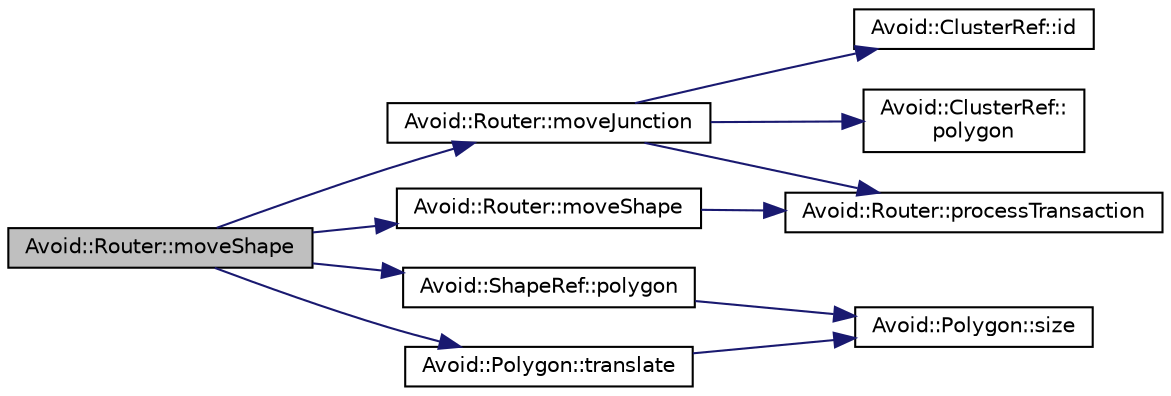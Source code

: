 digraph "Avoid::Router::moveShape"
{
  edge [fontname="Helvetica",fontsize="10",labelfontname="Helvetica",labelfontsize="10"];
  node [fontname="Helvetica",fontsize="10",shape=record];
  rankdir="LR";
  Node41 [label="Avoid::Router::moveShape",height=0.2,width=0.4,color="black", fillcolor="grey75", style="filled", fontcolor="black"];
  Node41 -> Node42 [color="midnightblue",fontsize="10",style="solid",fontname="Helvetica"];
  Node42 [label="Avoid::Router::moveJunction",height=0.2,width=0.4,color="black", fillcolor="white", style="filled",URL="$classAvoid_1_1Router.html#a08021cac275575c7795e2005e5eadb9a",tooltip="Move an existing junction within the router scene. "];
  Node42 -> Node43 [color="midnightblue",fontsize="10",style="solid",fontname="Helvetica"];
  Node43 [label="Avoid::ClusterRef::id",height=0.2,width=0.4,color="black", fillcolor="white", style="filled",URL="$classAvoid_1_1ClusterRef.html#a7a25b0c34cdad039906693265a9caac8",tooltip="Returns the ID of this cluster. "];
  Node42 -> Node44 [color="midnightblue",fontsize="10",style="solid",fontname="Helvetica"];
  Node44 [label="Avoid::ClusterRef::\lpolygon",height=0.2,width=0.4,color="black", fillcolor="white", style="filled",URL="$classAvoid_1_1ClusterRef.html#acd1fa20b079253d53d27abf50d2a8933",tooltip="Returns a reference to the polygon boundary of this cluster. "];
  Node42 -> Node45 [color="midnightblue",fontsize="10",style="solid",fontname="Helvetica"];
  Node45 [label="Avoid::Router::processTransaction",height=0.2,width=0.4,color="black", fillcolor="white", style="filled",URL="$classAvoid_1_1Router.html#ac4497126d8d4c76a122af565260941fc",tooltip="Finishes the current transaction and processes all the queued object changes efficiently. "];
  Node41 -> Node46 [color="midnightblue",fontsize="10",style="solid",fontname="Helvetica"];
  Node46 [label="Avoid::Router::moveShape",height=0.2,width=0.4,color="black", fillcolor="white", style="filled",URL="$classAvoid_1_1Router.html#a766c0dd498c38822cf9ea7c77af28b3d",tooltip="Move or resize an existing shape within the router scene. "];
  Node46 -> Node45 [color="midnightblue",fontsize="10",style="solid",fontname="Helvetica"];
  Node41 -> Node47 [color="midnightblue",fontsize="10",style="solid",fontname="Helvetica"];
  Node47 [label="Avoid::ShapeRef::polygon",height=0.2,width=0.4,color="black", fillcolor="white", style="filled",URL="$classAvoid_1_1ShapeRef.html#aa0a5e8382c7674933e09207bc6e47564",tooltip="Returns a reference to the polygon boundary of this shape. "];
  Node47 -> Node48 [color="midnightblue",fontsize="10",style="solid",fontname="Helvetica"];
  Node48 [label="Avoid::Polygon::size",height=0.2,width=0.4,color="black", fillcolor="white", style="filled",URL="$classAvoid_1_1Polygon.html#a2f9e9c8c78407eefbde944e663d9711e",tooltip="Returns the number of points in this polygon. "];
  Node41 -> Node49 [color="midnightblue",fontsize="10",style="solid",fontname="Helvetica"];
  Node49 [label="Avoid::Polygon::translate",height=0.2,width=0.4,color="black", fillcolor="white", style="filled",URL="$classAvoid_1_1Polygon.html#a532dd54af4b94b80ba357de07d083fac",tooltip="Translates the polygon position by a relative amount. "];
  Node49 -> Node48 [color="midnightblue",fontsize="10",style="solid",fontname="Helvetica"];
}
